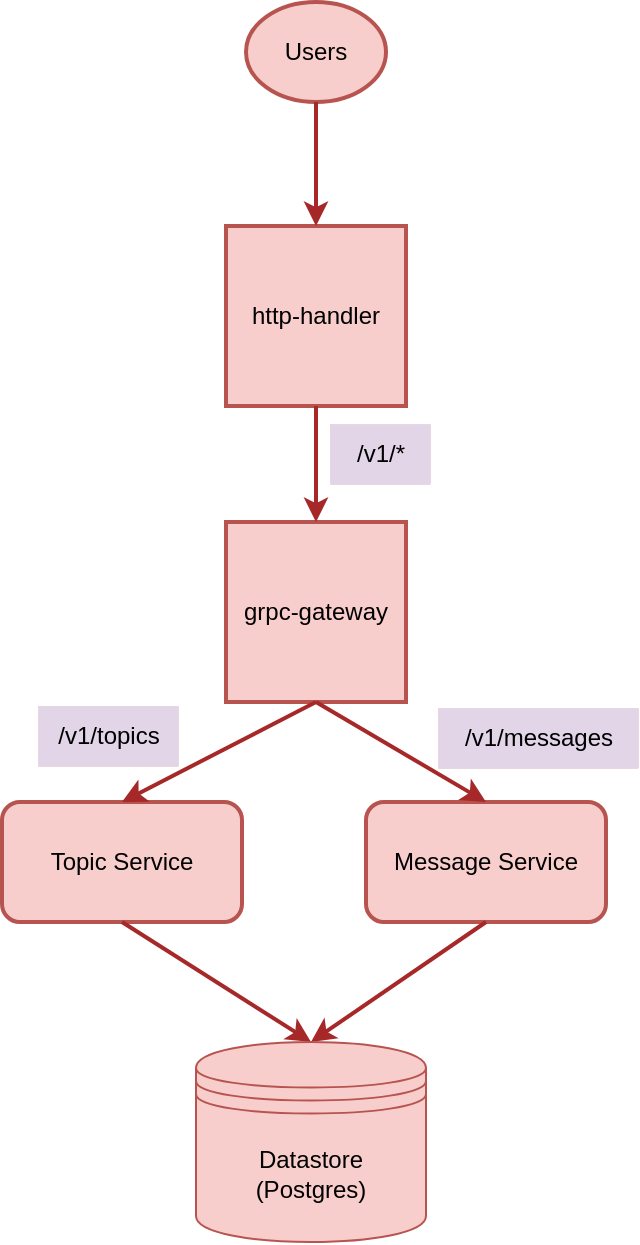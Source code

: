 <mxfile version="21.6.8" type="github">
  <diagram name="Page-1" id="-JPuS-_Eib0aC4rEOsTi">
    <mxGraphModel dx="1012" dy="643" grid="1" gridSize="10" guides="1" tooltips="1" connect="1" arrows="1" fold="1" page="1" pageScale="1" pageWidth="850" pageHeight="1100" math="0" shadow="0">
      <root>
        <mxCell id="0" />
        <mxCell id="1" parent="0" />
        <mxCell id="ZFk9QuI-Hcgdrmsdoadk-1" value="http-handler" style="whiteSpace=wrap;html=1;aspect=fixed;fillColor=#f8cecc;strokeColor=#b85450;strokeWidth=2;" vertex="1" parent="1">
          <mxGeometry x="380" y="202" width="90" height="90" as="geometry" />
        </mxCell>
        <mxCell id="ZFk9QuI-Hcgdrmsdoadk-2" value="Users" style="ellipse;whiteSpace=wrap;html=1;strokeWidth=2;fillColor=#f8cecc;strokeColor=#b85450;" vertex="1" parent="1">
          <mxGeometry x="390" y="90" width="70" height="50" as="geometry" />
        </mxCell>
        <mxCell id="ZFk9QuI-Hcgdrmsdoadk-5" value="grpc-gateway" style="whiteSpace=wrap;html=1;aspect=fixed;fillColor=#f8cecc;strokeColor=#b85450;strokeWidth=2;" vertex="1" parent="1">
          <mxGeometry x="380" y="350" width="90" height="90" as="geometry" />
        </mxCell>
        <mxCell id="ZFk9QuI-Hcgdrmsdoadk-6" value="" style="endArrow=classic;html=1;rounded=0;exitX=0.5;exitY=1;exitDx=0;exitDy=0;entryX=0.5;entryY=0;entryDx=0;entryDy=0;strokeColor=#A62828;strokeWidth=2;fillColor=#e1d5e7;" edge="1" parent="1" source="ZFk9QuI-Hcgdrmsdoadk-1" target="ZFk9QuI-Hcgdrmsdoadk-5">
          <mxGeometry width="50" height="50" relative="1" as="geometry">
            <mxPoint x="400" y="360" as="sourcePoint" />
            <mxPoint x="450" y="310" as="targetPoint" />
          </mxGeometry>
        </mxCell>
        <mxCell id="ZFk9QuI-Hcgdrmsdoadk-7" value="Topic Service" style="rounded=1;whiteSpace=wrap;html=1;fillColor=#f8cecc;strokeColor=#b85450;strokeWidth=2;" vertex="1" parent="1">
          <mxGeometry x="268" y="490" width="120" height="60" as="geometry" />
        </mxCell>
        <mxCell id="ZFk9QuI-Hcgdrmsdoadk-8" value="Message Service" style="rounded=1;whiteSpace=wrap;html=1;fillColor=#f8cecc;strokeColor=#b85450;strokeWidth=2;" vertex="1" parent="1">
          <mxGeometry x="450" y="490" width="120" height="60" as="geometry" />
        </mxCell>
        <mxCell id="ZFk9QuI-Hcgdrmsdoadk-9" value="" style="endArrow=classic;html=1;rounded=0;exitX=0.5;exitY=1;exitDx=0;exitDy=0;entryX=0.5;entryY=0;entryDx=0;entryDy=0;strokeColor=#A62828;strokeWidth=2;fillColor=#e1d5e7;" edge="1" parent="1" source="ZFk9QuI-Hcgdrmsdoadk-5" target="ZFk9QuI-Hcgdrmsdoadk-7">
          <mxGeometry width="50" height="50" relative="1" as="geometry">
            <mxPoint x="550" y="470" as="sourcePoint" />
            <mxPoint x="600" y="420" as="targetPoint" />
          </mxGeometry>
        </mxCell>
        <mxCell id="ZFk9QuI-Hcgdrmsdoadk-10" value="" style="endArrow=classic;html=1;rounded=0;exitX=0.5;exitY=1;exitDx=0;exitDy=0;entryX=0.5;entryY=0;entryDx=0;entryDy=0;strokeColor=#A62828;strokeWidth=2;fillColor=#e1d5e7;" edge="1" parent="1" source="ZFk9QuI-Hcgdrmsdoadk-5" target="ZFk9QuI-Hcgdrmsdoadk-8">
          <mxGeometry width="50" height="50" relative="1" as="geometry">
            <mxPoint x="435" y="450" as="sourcePoint" />
            <mxPoint x="330" y="500" as="targetPoint" />
          </mxGeometry>
        </mxCell>
        <mxCell id="ZFk9QuI-Hcgdrmsdoadk-11" value="" style="endArrow=classic;html=1;rounded=0;exitX=0.5;exitY=1;exitDx=0;exitDy=0;strokeColor=#A62828;strokeWidth=2;fillColor=#e1d5e7;entryX=0.5;entryY=0;entryDx=0;entryDy=0;" edge="1" parent="1" source="ZFk9QuI-Hcgdrmsdoadk-8" target="ZFk9QuI-Hcgdrmsdoadk-17">
          <mxGeometry width="50" height="50" relative="1" as="geometry">
            <mxPoint x="160" y="650" as="sourcePoint" />
            <mxPoint x="420" y="600" as="targetPoint" />
          </mxGeometry>
        </mxCell>
        <mxCell id="ZFk9QuI-Hcgdrmsdoadk-12" value="" style="endArrow=classic;html=1;rounded=0;exitX=0.5;exitY=1;exitDx=0;exitDy=0;strokeColor=#A62828;strokeWidth=2;fillColor=#e1d5e7;entryX=0.5;entryY=0;entryDx=0;entryDy=0;" edge="1" parent="1" source="ZFk9QuI-Hcgdrmsdoadk-7" target="ZFk9QuI-Hcgdrmsdoadk-17">
          <mxGeometry width="50" height="50" relative="1" as="geometry">
            <mxPoint x="220" y="630" as="sourcePoint" />
            <mxPoint x="420" y="600" as="targetPoint" />
          </mxGeometry>
        </mxCell>
        <mxCell id="ZFk9QuI-Hcgdrmsdoadk-13" value="/v1/topics" style="text;html=1;align=center;verticalAlign=middle;resizable=0;points=[];autosize=1;strokeColor=#A62828;fillColor=#e1d5e7;strokeWidth=0;" vertex="1" parent="1">
          <mxGeometry x="286" y="442" width="70" height="30" as="geometry" />
        </mxCell>
        <mxCell id="ZFk9QuI-Hcgdrmsdoadk-14" value="/v1/messages" style="text;html=1;align=center;verticalAlign=middle;resizable=0;points=[];autosize=1;strokeColor=#A62828;fillColor=#e1d5e7;strokeWidth=0;" vertex="1" parent="1">
          <mxGeometry x="486" y="443" width="100" height="30" as="geometry" />
        </mxCell>
        <mxCell id="ZFk9QuI-Hcgdrmsdoadk-15" value="/v1/*" style="text;html=1;align=center;verticalAlign=middle;resizable=0;points=[];autosize=1;strokeColor=#A62828;fillColor=#e1d5e7;strokeWidth=0;" vertex="1" parent="1">
          <mxGeometry x="432" y="301" width="50" height="30" as="geometry" />
        </mxCell>
        <mxCell id="ZFk9QuI-Hcgdrmsdoadk-16" value="" style="endArrow=classic;html=1;rounded=0;exitX=0.5;exitY=1;exitDx=0;exitDy=0;entryX=0.5;entryY=0;entryDx=0;entryDy=0;strokeColor=#A62828;strokeWidth=2;fillColor=#e1d5e7;" edge="1" parent="1" source="ZFk9QuI-Hcgdrmsdoadk-2" target="ZFk9QuI-Hcgdrmsdoadk-1">
          <mxGeometry width="50" height="50" relative="1" as="geometry">
            <mxPoint x="70" y="370" as="sourcePoint" />
            <mxPoint x="120" y="320" as="targetPoint" />
          </mxGeometry>
        </mxCell>
        <mxCell id="ZFk9QuI-Hcgdrmsdoadk-17" value="Datastore&lt;br&gt;(Postgres)" style="shape=datastore;whiteSpace=wrap;html=1;fillColor=#f8cecc;strokeColor=#b85450;" vertex="1" parent="1">
          <mxGeometry x="365" y="610" width="115" height="100" as="geometry" />
        </mxCell>
      </root>
    </mxGraphModel>
  </diagram>
</mxfile>

